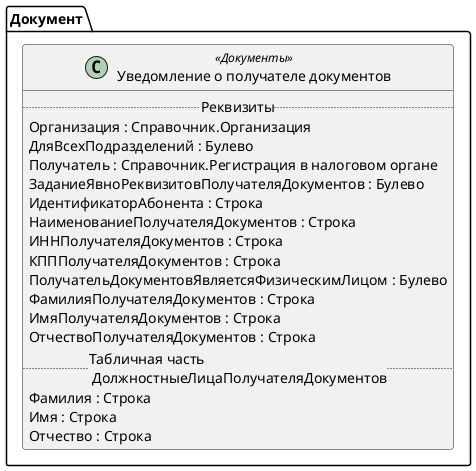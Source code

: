 ﻿@startuml УведомлениеОПолучателеДокументов
'!include templates.wsd
'..\include templates.wsd
class Документ.УведомлениеОПолучателеДокументов as "Уведомление о получателе документов" <<Документы>>
{
..Реквизиты..
Организация : Справочник.Организация
ДляВсехПодразделений : Булево
Получатель : Справочник.Регистрация в налоговом органе
ЗаданиеЯвноРеквизитовПолучателяДокументов : Булево
ИдентификаторАбонента : Строка
НаименованиеПолучателяДокументов : Строка
ИННПолучателяДокументов : Строка
КПППолучателяДокументов : Строка
ПолучательДокументовЯвляетсяФизическимЛицом : Булево
ФамилияПолучателяДокументов : Строка
ИмяПолучателяДокументов : Строка
ОтчествоПолучателяДокументов : Строка
..Табличная часть \n ДолжностныеЛицаПолучателяДокументов..
Фамилия : Строка
Имя : Строка
Отчество : Строка
}
@enduml
